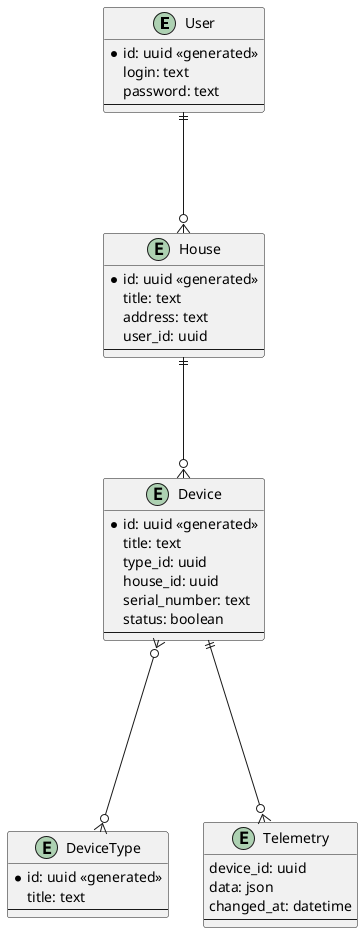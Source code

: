 @startuml

entity User {
  * id: uuid <<generated>>
  login: text
  password: text
  --
}

entity House {
  * id: uuid <<generated>>
  title: text
  address: text
  user_id: uuid
  --
}

entity Device {
  * id: uuid <<generated>>
  title: text
  type_id: uuid
  house_id: uuid
  serial_number: text
  status: boolean
  --
}

entity DeviceType {
  * id: uuid <<generated>>
  title: text
  --
}

entity Telemetry {
  device_id: uuid
  data: json
  changed_at: datetime
  --
}

User ||---o{ House
House ||---o{ Device
Device }o----o{ DeviceType
Device ||----o{ Telemetry

@enduml